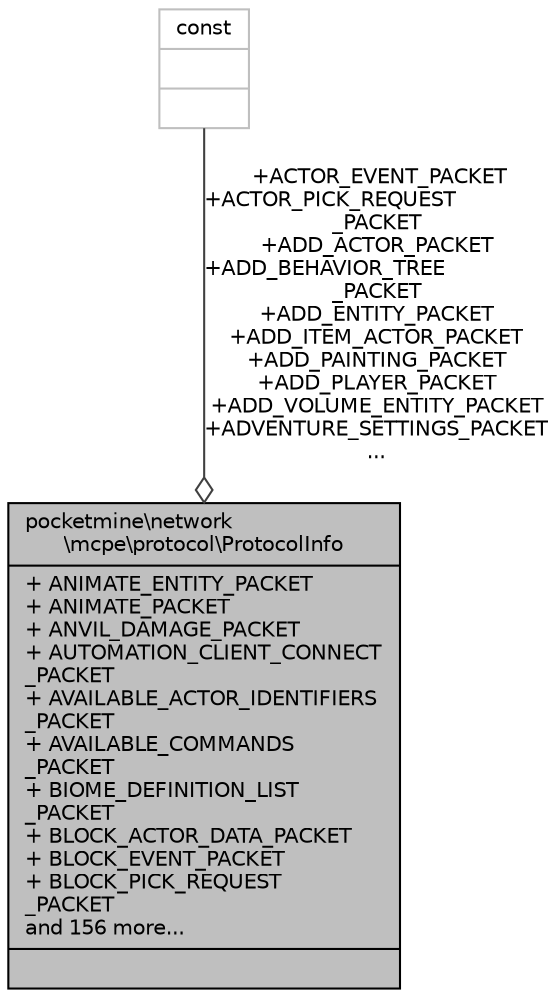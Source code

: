 digraph "pocketmine\network\mcpe\protocol\ProtocolInfo"
{
 // INTERACTIVE_SVG=YES
 // LATEX_PDF_SIZE
  edge [fontname="Helvetica",fontsize="10",labelfontname="Helvetica",labelfontsize="10"];
  node [fontname="Helvetica",fontsize="10",shape=record];
  Node1 [label="{pocketmine\\network\l\\mcpe\\protocol\\ProtocolInfo\n|+ ANIMATE_ENTITY_PACKET\l+ ANIMATE_PACKET\l+ ANVIL_DAMAGE_PACKET\l+ AUTOMATION_CLIENT_CONNECT\l_PACKET\l+ AVAILABLE_ACTOR_IDENTIFIERS\l_PACKET\l+ AVAILABLE_COMMANDS\l_PACKET\l+ BIOME_DEFINITION_LIST\l_PACKET\l+ BLOCK_ACTOR_DATA_PACKET\l+ BLOCK_EVENT_PACKET\l+ BLOCK_PICK_REQUEST\l_PACKET\land 156 more...\l|}",height=0.2,width=0.4,color="black", fillcolor="grey75", style="filled", fontcolor="black",tooltip=" "];
  Node2 -> Node1 [color="grey25",fontsize="10",style="solid",label=" +ACTOR_EVENT_PACKET\n+ACTOR_PICK_REQUEST\l_PACKET\n+ADD_ACTOR_PACKET\n+ADD_BEHAVIOR_TREE\l_PACKET\n+ADD_ENTITY_PACKET\n+ADD_ITEM_ACTOR_PACKET\n+ADD_PAINTING_PACKET\n+ADD_PLAYER_PACKET\n+ADD_VOLUME_ENTITY_PACKET\n+ADVENTURE_SETTINGS_PACKET\n..." ,arrowhead="odiamond",fontname="Helvetica"];
  Node2 [label="{const\n||}",height=0.2,width=0.4,color="grey75", fillcolor="white", style="filled",tooltip=" "];
}
